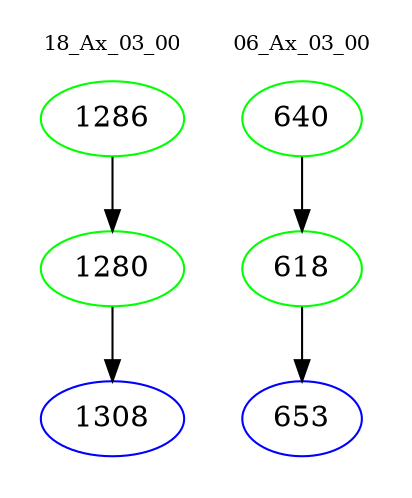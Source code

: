 digraph{
subgraph cluster_0 {
color = white
label = "18_Ax_03_00";
fontsize=10;
T0_1286 [label="1286", color="green"]
T0_1286 -> T0_1280 [color="black"]
T0_1280 [label="1280", color="green"]
T0_1280 -> T0_1308 [color="black"]
T0_1308 [label="1308", color="blue"]
}
subgraph cluster_1 {
color = white
label = "06_Ax_03_00";
fontsize=10;
T1_640 [label="640", color="green"]
T1_640 -> T1_618 [color="black"]
T1_618 [label="618", color="green"]
T1_618 -> T1_653 [color="black"]
T1_653 [label="653", color="blue"]
}
}
